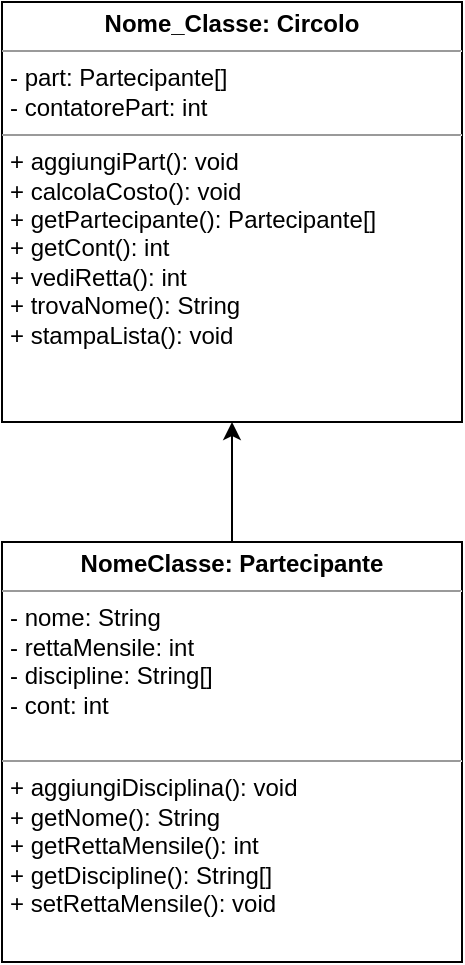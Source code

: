 <mxfile version="14.1.3" type="device"><diagram id="ylSAtBJCi7Cpal-d6fCZ" name="Page-1"><mxGraphModel dx="1185" dy="647" grid="1" gridSize="10" guides="1" tooltips="1" connect="1" arrows="1" fold="1" page="1" pageScale="1" pageWidth="1169" pageHeight="827" math="0" shadow="0"><root><mxCell id="0"/><mxCell id="1" parent="0"/><mxCell id="5HyqTJSY3L5bhuKvdOO7-1" value="&lt;p style=&quot;margin: 0px ; margin-top: 4px ; text-align: center&quot;&gt;&lt;b&gt;Nome_Classe: Circolo&lt;/b&gt;&lt;/p&gt;&lt;hr size=&quot;1&quot;&gt;&lt;p style=&quot;margin: 0px ; margin-left: 4px&quot;&gt;- part: Partecipante[]&lt;/p&gt;&lt;p style=&quot;margin: 0px ; margin-left: 4px&quot;&gt;- contatorePart: int&lt;/p&gt;&lt;hr size=&quot;1&quot;&gt;&lt;p style=&quot;margin: 0px ; margin-left: 4px&quot;&gt;+ aggiungiPart(): void&lt;/p&gt;&lt;p style=&quot;margin: 0px ; margin-left: 4px&quot;&gt;+ calcolaCosto(): void&lt;/p&gt;&lt;p style=&quot;margin: 0px ; margin-left: 4px&quot;&gt;+ getPartecipante(): Partecipante[]&lt;/p&gt;&lt;p style=&quot;margin: 0px ; margin-left: 4px&quot;&gt;+ getCont(): int&lt;/p&gt;&lt;p style=&quot;margin: 0px ; margin-left: 4px&quot;&gt;+ vediRetta(): int&lt;/p&gt;&lt;p style=&quot;margin: 0px ; margin-left: 4px&quot;&gt;+ trovaNome(): String&lt;/p&gt;&lt;p style=&quot;margin: 0px ; margin-left: 4px&quot;&gt;+ stampaLista(): void&lt;/p&gt;&lt;p style=&quot;margin: 0px ; margin-left: 4px&quot;&gt;&lt;br&gt;&lt;/p&gt;" style="verticalAlign=top;align=left;overflow=fill;fontSize=12;fontFamily=Helvetica;html=1;" vertex="1" parent="1"><mxGeometry x="470" y="174" width="230" height="210" as="geometry"/></mxCell><mxCell id="5HyqTJSY3L5bhuKvdOO7-3" style="edgeStyle=orthogonalEdgeStyle;rounded=0;orthogonalLoop=1;jettySize=auto;html=1;entryX=0.5;entryY=1;entryDx=0;entryDy=0;" edge="1" parent="1" source="5HyqTJSY3L5bhuKvdOO7-2" target="5HyqTJSY3L5bhuKvdOO7-1"><mxGeometry relative="1" as="geometry"/></mxCell><mxCell id="5HyqTJSY3L5bhuKvdOO7-2" value="&lt;p style=&quot;margin: 0px ; margin-top: 4px ; text-align: center&quot;&gt;&lt;b&gt;NomeClasse: Partecipante&lt;/b&gt;&lt;/p&gt;&lt;hr size=&quot;1&quot;&gt;&lt;p style=&quot;margin: 0px ; margin-left: 4px&quot;&gt;- nome: String&lt;/p&gt;&lt;p style=&quot;margin: 0px ; margin-left: 4px&quot;&gt;- rettaMensile: int&lt;/p&gt;&lt;p style=&quot;margin: 0px ; margin-left: 4px&quot;&gt;- discipline: String[]&lt;/p&gt;&lt;p style=&quot;margin: 0px ; margin-left: 4px&quot;&gt;- cont: int&lt;/p&gt;&lt;br&gt;&lt;hr size=&quot;1&quot;&gt;&lt;p style=&quot;margin: 0px ; margin-left: 4px&quot;&gt;+ aggiungiDisciplina(): void&lt;/p&gt;&lt;p style=&quot;margin: 0px ; margin-left: 4px&quot;&gt;+ getNome(): String&lt;/p&gt;&lt;p style=&quot;margin: 0px ; margin-left: 4px&quot;&gt;+ getRettaMensile(): int&lt;/p&gt;&lt;p style=&quot;margin: 0px ; margin-left: 4px&quot;&gt;+ getDiscipline(): String[]&lt;/p&gt;&lt;p style=&quot;margin: 0px ; margin-left: 4px&quot;&gt;+ setRettaMensile(): void&lt;/p&gt;" style="verticalAlign=top;align=left;overflow=fill;fontSize=12;fontFamily=Helvetica;html=1;" vertex="1" parent="1"><mxGeometry x="470" y="444" width="230" height="210" as="geometry"/></mxCell></root></mxGraphModel></diagram></mxfile>